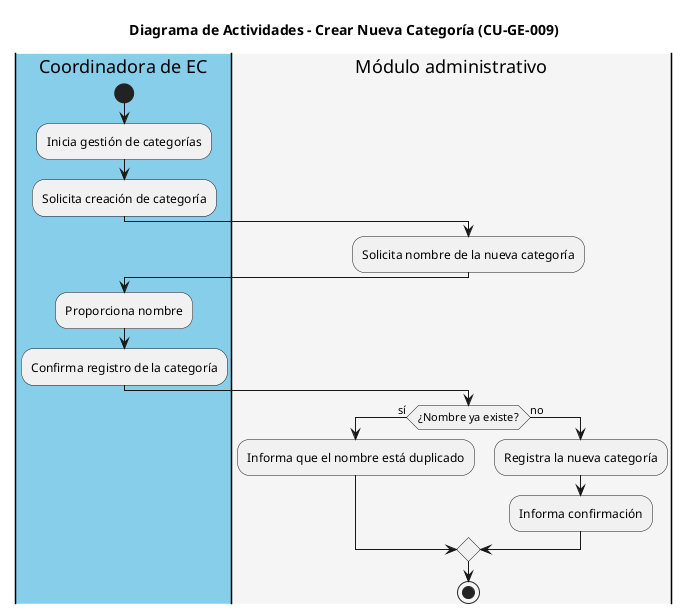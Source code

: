 @startuml CU-GE-009_Crear_Categoria
title Diagrama de Actividades - Crear Nueva Categoría (CU-GE-009)

|#skyblue|Coordinadora de EC|
start
:Inicia gestión de categorías;
:Solicita creación de categoría;

|#whitesmoke|Módulo administrativo|
:Solicita nombre de la nueva categoría;

|#skyblue|Coordinadora de EC|
:Proporciona nombre;
:Confirma registro de la categoría;

|#whitesmoke|Módulo administrativo|
if (¿Nombre ya existe?) then (sí)
  :Informa que el nombre está duplicado;
else (no)
  :Registra la nueva categoría;
  :Informa confirmación;
endif
stop
@enduml